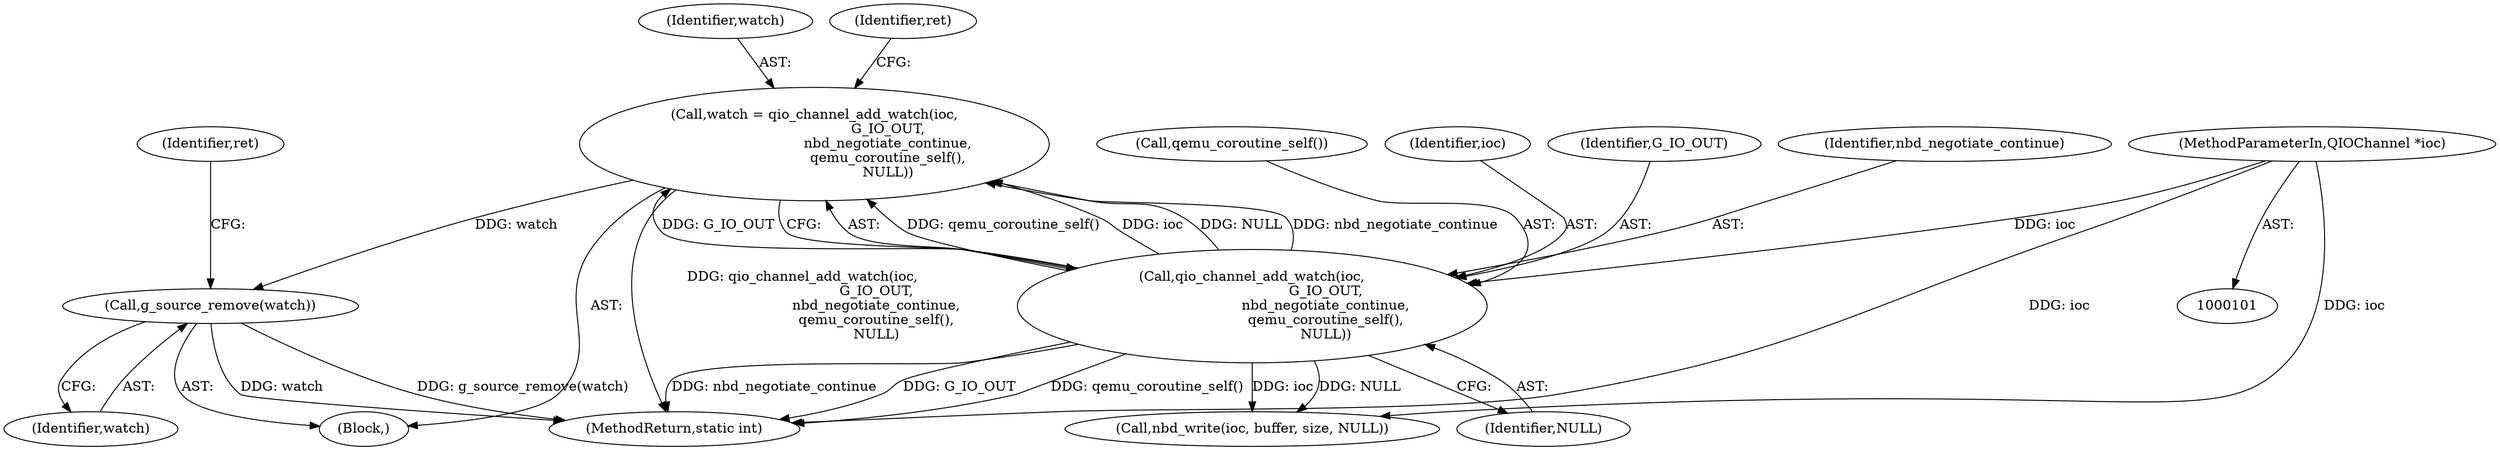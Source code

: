 digraph "1_qemu_2b0bbc4f8809c972bad134bc1a2570dbb01dea0b_2@API" {
"1000125" [label="(Call,g_source_remove(watch))"];
"1000110" [label="(Call,watch = qio_channel_add_watch(ioc,\n                                  G_IO_OUT,\n                                  nbd_negotiate_continue,\n                                  qemu_coroutine_self(),\n                                  NULL))"];
"1000112" [label="(Call,qio_channel_add_watch(ioc,\n                                  G_IO_OUT,\n                                  nbd_negotiate_continue,\n                                  qemu_coroutine_self(),\n                                  NULL))"];
"1000102" [label="(MethodParameterIn,QIOChannel *ioc)"];
"1000111" [label="(Identifier,watch)"];
"1000116" [label="(Call,qemu_coroutine_self())"];
"1000120" [label="(Call,nbd_write(ioc, buffer, size, NULL))"];
"1000119" [label="(Identifier,ret)"];
"1000112" [label="(Call,qio_channel_add_watch(ioc,\n                                  G_IO_OUT,\n                                  nbd_negotiate_continue,\n                                  qemu_coroutine_self(),\n                                  NULL))"];
"1000105" [label="(Block,)"];
"1000129" [label="(MethodReturn,static int)"];
"1000102" [label="(MethodParameterIn,QIOChannel *ioc)"];
"1000110" [label="(Call,watch = qio_channel_add_watch(ioc,\n                                  G_IO_OUT,\n                                  nbd_negotiate_continue,\n                                  qemu_coroutine_self(),\n                                  NULL))"];
"1000125" [label="(Call,g_source_remove(watch))"];
"1000117" [label="(Identifier,NULL)"];
"1000113" [label="(Identifier,ioc)"];
"1000126" [label="(Identifier,watch)"];
"1000114" [label="(Identifier,G_IO_OUT)"];
"1000115" [label="(Identifier,nbd_negotiate_continue)"];
"1000128" [label="(Identifier,ret)"];
"1000125" -> "1000105"  [label="AST: "];
"1000125" -> "1000126"  [label="CFG: "];
"1000126" -> "1000125"  [label="AST: "];
"1000128" -> "1000125"  [label="CFG: "];
"1000125" -> "1000129"  [label="DDG: watch"];
"1000125" -> "1000129"  [label="DDG: g_source_remove(watch)"];
"1000110" -> "1000125"  [label="DDG: watch"];
"1000110" -> "1000105"  [label="AST: "];
"1000110" -> "1000112"  [label="CFG: "];
"1000111" -> "1000110"  [label="AST: "];
"1000112" -> "1000110"  [label="AST: "];
"1000119" -> "1000110"  [label="CFG: "];
"1000110" -> "1000129"  [label="DDG: qio_channel_add_watch(ioc,\n                                  G_IO_OUT,\n                                  nbd_negotiate_continue,\n                                  qemu_coroutine_self(),\n                                  NULL)"];
"1000112" -> "1000110"  [label="DDG: qemu_coroutine_self()"];
"1000112" -> "1000110"  [label="DDG: ioc"];
"1000112" -> "1000110"  [label="DDG: NULL"];
"1000112" -> "1000110"  [label="DDG: nbd_negotiate_continue"];
"1000112" -> "1000110"  [label="DDG: G_IO_OUT"];
"1000112" -> "1000117"  [label="CFG: "];
"1000113" -> "1000112"  [label="AST: "];
"1000114" -> "1000112"  [label="AST: "];
"1000115" -> "1000112"  [label="AST: "];
"1000116" -> "1000112"  [label="AST: "];
"1000117" -> "1000112"  [label="AST: "];
"1000112" -> "1000129"  [label="DDG: G_IO_OUT"];
"1000112" -> "1000129"  [label="DDG: qemu_coroutine_self()"];
"1000112" -> "1000129"  [label="DDG: nbd_negotiate_continue"];
"1000102" -> "1000112"  [label="DDG: ioc"];
"1000112" -> "1000120"  [label="DDG: ioc"];
"1000112" -> "1000120"  [label="DDG: NULL"];
"1000102" -> "1000101"  [label="AST: "];
"1000102" -> "1000129"  [label="DDG: ioc"];
"1000102" -> "1000120"  [label="DDG: ioc"];
}
